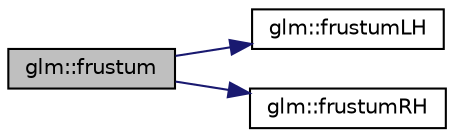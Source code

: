 digraph "glm::frustum"
{
 // LATEX_PDF_SIZE
  edge [fontname="Helvetica",fontsize="10",labelfontname="Helvetica",labelfontsize="10"];
  node [fontname="Helvetica",fontsize="10",shape=record];
  rankdir="LR";
  Node1 [label="glm::frustum",height=0.2,width=0.4,color="black", fillcolor="grey75", style="filled", fontcolor="black",tooltip=" "];
  Node1 -> Node2 [color="midnightblue",fontsize="10",style="solid",fontname="Helvetica"];
  Node2 [label="glm::frustumLH",height=0.2,width=0.4,color="black", fillcolor="white", style="filled",URL="$group__gtc__matrix__transform.html#ga75b1c1d0ee1f80c1e873605adeb1838c",tooltip=" "];
  Node1 -> Node3 [color="midnightblue",fontsize="10",style="solid",fontname="Helvetica"];
  Node3 [label="glm::frustumRH",height=0.2,width=0.4,color="black", fillcolor="white", style="filled",URL="$group__gtc__matrix__transform.html#gad0e184273bdacbe769e5cd81069e48ed",tooltip=" "];
}
